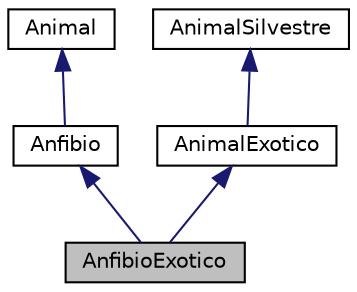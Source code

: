digraph "AnfibioExotico"
{
  edge [fontname="Helvetica",fontsize="10",labelfontname="Helvetica",labelfontsize="10"];
  node [fontname="Helvetica",fontsize="10",shape=record];
  Node0 [label="AnfibioExotico",height=0.2,width=0.4,color="black", fillcolor="grey75", style="filled", fontcolor="black"];
  Node1 -> Node0 [dir="back",color="midnightblue",fontsize="10",style="solid"];
  Node1 [label="Anfibio",height=0.2,width=0.4,color="black", fillcolor="white", style="filled",URL="$classAnfibio.html"];
  Node2 -> Node1 [dir="back",color="midnightblue",fontsize="10",style="solid"];
  Node2 [label="Animal",height=0.2,width=0.4,color="black", fillcolor="white", style="filled",URL="$classAnimal.html"];
  Node3 -> Node0 [dir="back",color="midnightblue",fontsize="10",style="solid"];
  Node3 [label="AnimalExotico",height=0.2,width=0.4,color="black", fillcolor="white", style="filled",URL="$classAnimalExotico.html"];
  Node4 -> Node3 [dir="back",color="midnightblue",fontsize="10",style="solid"];
  Node4 [label="AnimalSilvestre",height=0.2,width=0.4,color="black", fillcolor="white", style="filled",URL="$classAnimalSilvestre.html"];
}
